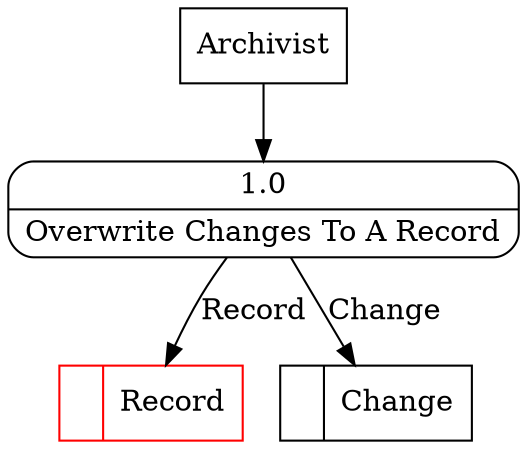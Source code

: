 digraph dfd2{ 
node[shape=record]
200 [label="<f0>  |<f1> Record " color=red];
201 [label="<f0>  |<f1> Change " ];
202 [label="Archivist" shape=box];
203 [label="{<f0> 1.0|<f1> Overwrite Changes To A Record }" shape=Mrecord];
202 -> 203
203 -> 201 [label="Change"]
203 -> 200 [label="Record"]
}
